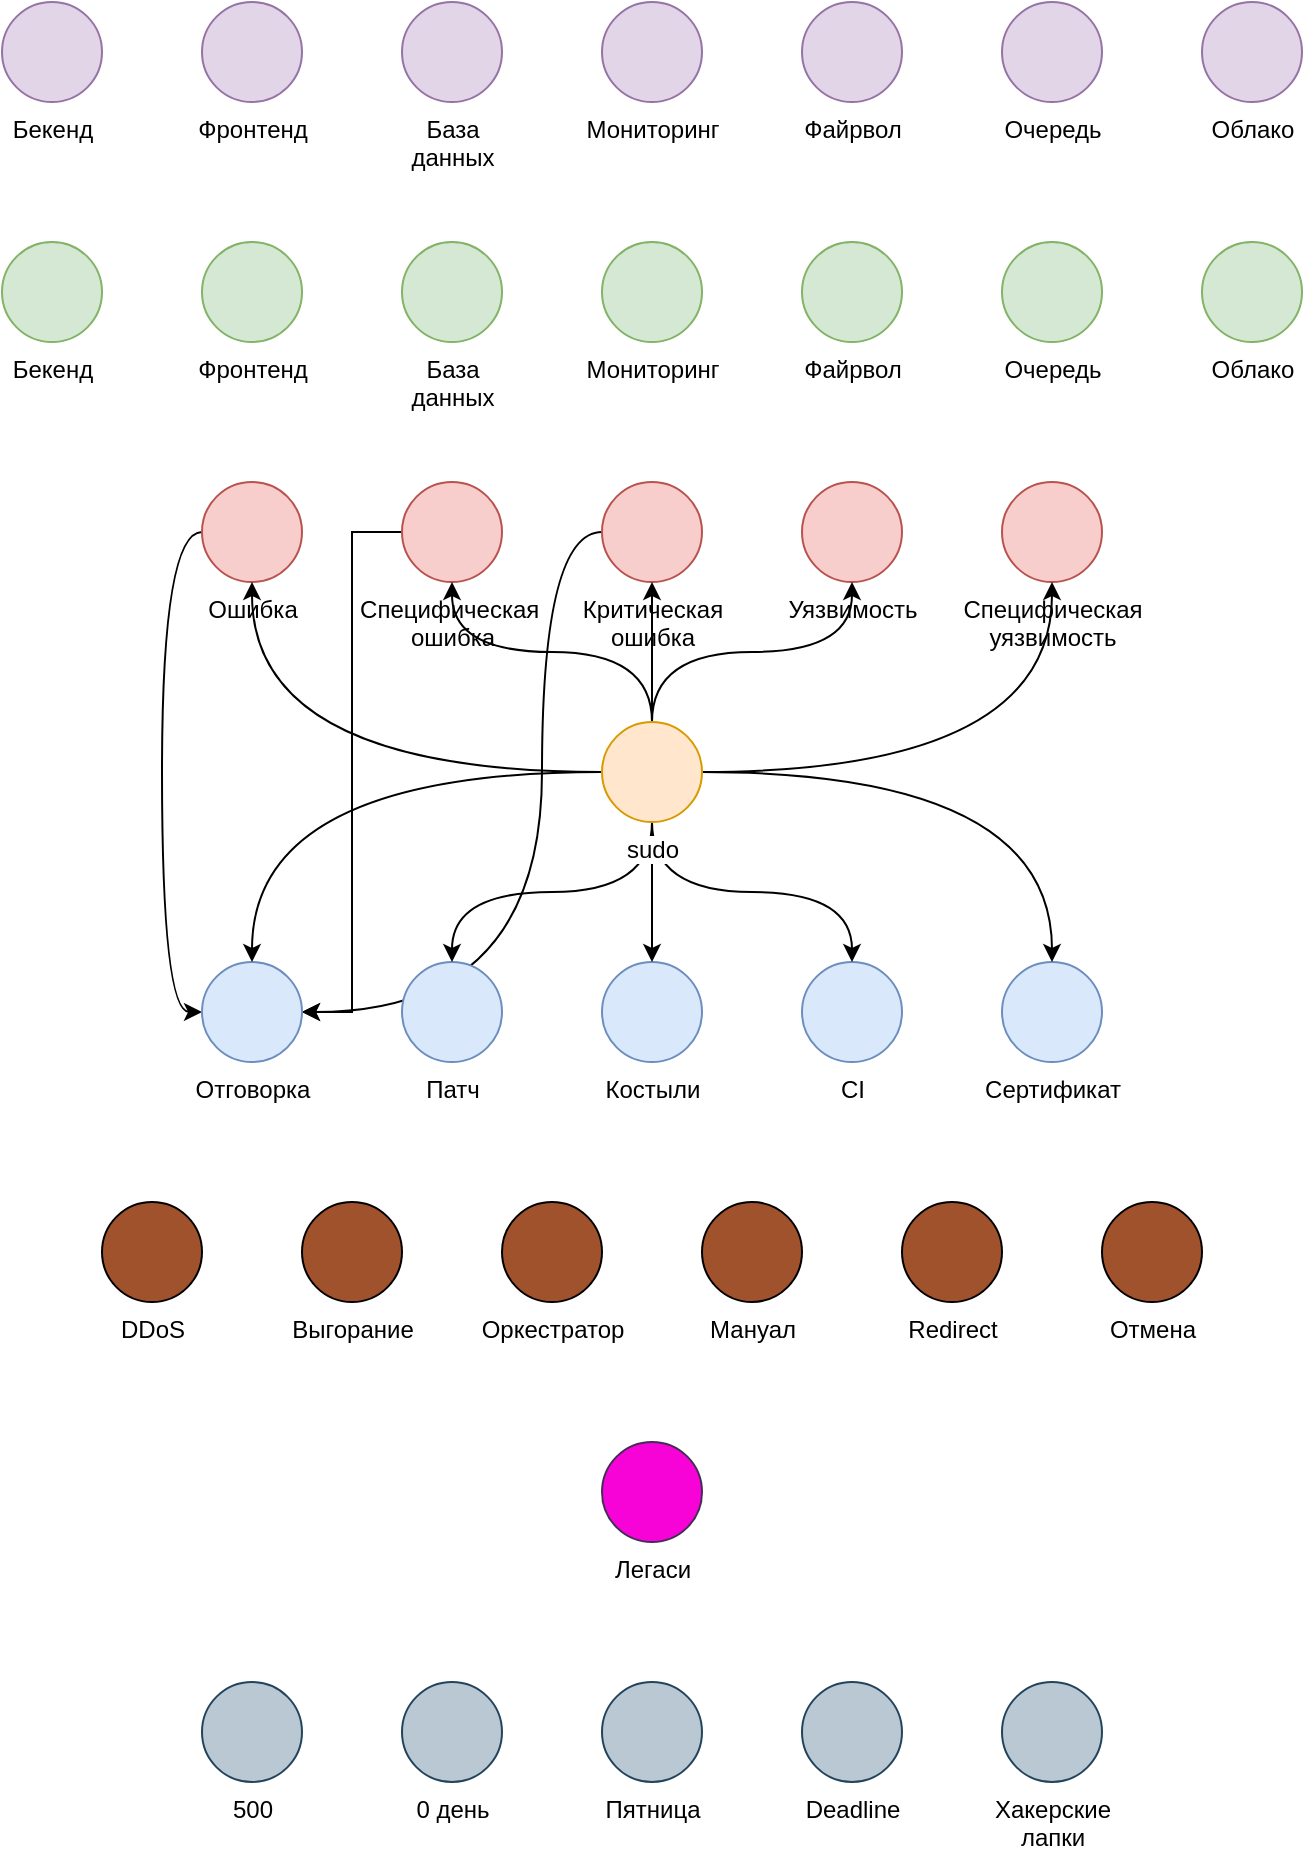 <mxfile version="24.4.9" type="github">
  <diagram name="Page-1" id="2a216829-ef6e-dabb-86c1-c78162f3ba2b">
    <mxGraphModel dx="1420" dy="973" grid="1" gridSize="10" guides="1" tooltips="1" connect="1" arrows="1" fold="1" page="1" pageScale="1" pageWidth="850" pageHeight="1100" background="none" math="0" shadow="0">
      <root>
        <mxCell id="0" />
        <mxCell id="1" parent="0" />
        <mxCell id="9monrO0C9HARq5Gm0Uuh-51" style="edgeStyle=orthogonalEdgeStyle;rounded=0;orthogonalLoop=1;jettySize=auto;html=1;exitX=0;exitY=0.5;exitDx=0;exitDy=0;entryX=0;entryY=0.5;entryDx=0;entryDy=0;curved=1;" edge="1" parent="1" source="7a84cebc1def654-1" target="9monrO0C9HARq5Gm0Uuh-5">
          <mxGeometry relative="1" as="geometry" />
        </mxCell>
        <mxCell id="7a84cebc1def654-1" value="Ошибка" style="shape=mxgraph.bpmn.shape;html=1;verticalLabelPosition=bottom;labelBackgroundColor=#ffffff;verticalAlign=top;perimeter=ellipsePerimeter;outline=standard;symbol=general;fillColor=#f8cecc;strokeColor=#b85450;" parent="1" vertex="1">
          <mxGeometry x="200" y="400" width="50" height="50" as="geometry" />
        </mxCell>
        <mxCell id="9monrO0C9HARq5Gm0Uuh-1" value="Уязвимость" style="shape=mxgraph.bpmn.shape;html=1;verticalLabelPosition=bottom;labelBackgroundColor=#ffffff;verticalAlign=top;perimeter=ellipsePerimeter;outline=standard;symbol=general;fillColor=#f8cecc;strokeColor=#b85450;" vertex="1" parent="1">
          <mxGeometry x="500" y="400" width="50" height="50" as="geometry" />
        </mxCell>
        <mxCell id="9monrO0C9HARq5Gm0Uuh-52" style="edgeStyle=orthogonalEdgeStyle;rounded=0;orthogonalLoop=1;jettySize=auto;html=1;exitX=0;exitY=0.5;exitDx=0;exitDy=0;entryX=1;entryY=0.5;entryDx=0;entryDy=0;" edge="1" parent="1" source="9monrO0C9HARq5Gm0Uuh-2" target="9monrO0C9HARq5Gm0Uuh-5">
          <mxGeometry relative="1" as="geometry" />
        </mxCell>
        <mxCell id="9monrO0C9HARq5Gm0Uuh-2" value="&lt;div&gt;Специфическая&amp;nbsp;&lt;/div&gt;&lt;div&gt;ошибка&lt;/div&gt;" style="shape=mxgraph.bpmn.shape;html=1;verticalLabelPosition=bottom;labelBackgroundColor=#ffffff;verticalAlign=top;perimeter=ellipsePerimeter;outline=standard;symbol=general;fillColor=#f8cecc;strokeColor=#b85450;" vertex="1" parent="1">
          <mxGeometry x="300" y="400" width="50" height="50" as="geometry" />
        </mxCell>
        <mxCell id="9monrO0C9HARq5Gm0Uuh-54" style="edgeStyle=orthogonalEdgeStyle;rounded=0;orthogonalLoop=1;jettySize=auto;html=1;exitX=0;exitY=0.5;exitDx=0;exitDy=0;entryX=1;entryY=0.5;entryDx=0;entryDy=0;curved=1;" edge="1" parent="1" source="9monrO0C9HARq5Gm0Uuh-3" target="9monrO0C9HARq5Gm0Uuh-5">
          <mxGeometry relative="1" as="geometry">
            <Array as="points">
              <mxPoint x="370" y="425" />
              <mxPoint x="370" y="665" />
            </Array>
          </mxGeometry>
        </mxCell>
        <mxCell id="9monrO0C9HARq5Gm0Uuh-3" value="Критическая &lt;br&gt;ошибка" style="shape=mxgraph.bpmn.shape;html=1;verticalLabelPosition=bottom;labelBackgroundColor=#ffffff;verticalAlign=top;perimeter=ellipsePerimeter;outline=standard;symbol=general;fillColor=#f8cecc;strokeColor=#b85450;" vertex="1" parent="1">
          <mxGeometry x="400" y="400" width="50" height="50" as="geometry" />
        </mxCell>
        <mxCell id="9monrO0C9HARq5Gm0Uuh-4" value="Специфическая &lt;br&gt;уязвимость" style="shape=mxgraph.bpmn.shape;html=1;verticalLabelPosition=bottom;labelBackgroundColor=#ffffff;verticalAlign=top;perimeter=ellipsePerimeter;outline=standard;symbol=general;fillColor=#f8cecc;strokeColor=#b85450;" vertex="1" parent="1">
          <mxGeometry x="600" y="400" width="50" height="50" as="geometry" />
        </mxCell>
        <mxCell id="9monrO0C9HARq5Gm0Uuh-5" value="Отговорка" style="shape=mxgraph.bpmn.shape;html=1;verticalLabelPosition=bottom;labelBackgroundColor=#ffffff;verticalAlign=top;perimeter=ellipsePerimeter;outline=standard;symbol=general;fillColor=#dae8fc;strokeColor=#6c8ebf;" vertex="1" parent="1">
          <mxGeometry x="200" y="640" width="50" height="50" as="geometry" />
        </mxCell>
        <mxCell id="9monrO0C9HARq5Gm0Uuh-6" value="CI" style="shape=mxgraph.bpmn.shape;html=1;verticalLabelPosition=bottom;labelBackgroundColor=#ffffff;verticalAlign=top;perimeter=ellipsePerimeter;outline=standard;symbol=general;fillColor=#dae8fc;strokeColor=#6c8ebf;" vertex="1" parent="1">
          <mxGeometry x="500" y="640" width="50" height="50" as="geometry" />
        </mxCell>
        <mxCell id="9monrO0C9HARq5Gm0Uuh-7" value="Патч" style="shape=mxgraph.bpmn.shape;html=1;verticalLabelPosition=bottom;labelBackgroundColor=#ffffff;verticalAlign=top;perimeter=ellipsePerimeter;outline=standard;symbol=general;fillColor=#dae8fc;strokeColor=#6c8ebf;" vertex="1" parent="1">
          <mxGeometry x="300" y="640" width="50" height="50" as="geometry" />
        </mxCell>
        <mxCell id="9monrO0C9HARq5Gm0Uuh-8" value="Костыли" style="shape=mxgraph.bpmn.shape;html=1;verticalLabelPosition=bottom;labelBackgroundColor=#ffffff;verticalAlign=top;perimeter=ellipsePerimeter;outline=standard;symbol=general;fillColor=#dae8fc;strokeColor=#6c8ebf;" vertex="1" parent="1">
          <mxGeometry x="400" y="640" width="50" height="50" as="geometry" />
        </mxCell>
        <mxCell id="9monrO0C9HARq5Gm0Uuh-9" value="Сертификат" style="shape=mxgraph.bpmn.shape;html=1;verticalLabelPosition=bottom;labelBackgroundColor=#ffffff;verticalAlign=top;perimeter=ellipsePerimeter;outline=standard;symbol=general;fillColor=#dae8fc;strokeColor=#6c8ebf;" vertex="1" parent="1">
          <mxGeometry x="600" y="640" width="50" height="50" as="geometry" />
        </mxCell>
        <mxCell id="9monrO0C9HARq5Gm0Uuh-10" value="&lt;div&gt;Бекенд&lt;/div&gt;" style="shape=mxgraph.bpmn.shape;html=1;verticalLabelPosition=bottom;labelBackgroundColor=#ffffff;verticalAlign=top;perimeter=ellipsePerimeter;outline=standard;symbol=general;fillColor=#e1d5e7;strokeColor=#9673a6;" vertex="1" parent="1">
          <mxGeometry x="100" y="160" width="50" height="50" as="geometry" />
        </mxCell>
        <mxCell id="9monrO0C9HARq5Gm0Uuh-11" value="Мониторинг" style="shape=mxgraph.bpmn.shape;html=1;verticalLabelPosition=bottom;labelBackgroundColor=#ffffff;verticalAlign=top;perimeter=ellipsePerimeter;outline=standard;symbol=general;fillColor=#e1d5e7;strokeColor=#9673a6;" vertex="1" parent="1">
          <mxGeometry x="400" y="160" width="50" height="50" as="geometry" />
        </mxCell>
        <mxCell id="9monrO0C9HARq5Gm0Uuh-12" value="&lt;div&gt;Фронтенд&lt;/div&gt;" style="shape=mxgraph.bpmn.shape;html=1;verticalLabelPosition=bottom;labelBackgroundColor=#ffffff;verticalAlign=top;perimeter=ellipsePerimeter;outline=standard;symbol=general;fillColor=#e1d5e7;strokeColor=#9673a6;" vertex="1" parent="1">
          <mxGeometry x="200" y="160" width="50" height="50" as="geometry" />
        </mxCell>
        <mxCell id="9monrO0C9HARq5Gm0Uuh-13" value="База &lt;br&gt;данных" style="shape=mxgraph.bpmn.shape;html=1;verticalLabelPosition=bottom;labelBackgroundColor=#ffffff;verticalAlign=top;perimeter=ellipsePerimeter;outline=standard;symbol=general;fillColor=#e1d5e7;strokeColor=#9673a6;" vertex="1" parent="1">
          <mxGeometry x="300" y="160" width="50" height="50" as="geometry" />
        </mxCell>
        <mxCell id="9monrO0C9HARq5Gm0Uuh-14" value="Файрвол" style="shape=mxgraph.bpmn.shape;html=1;verticalLabelPosition=bottom;labelBackgroundColor=#ffffff;verticalAlign=top;perimeter=ellipsePerimeter;outline=standard;symbol=general;fillColor=#e1d5e7;strokeColor=#9673a6;" vertex="1" parent="1">
          <mxGeometry x="500" y="160" width="50" height="50" as="geometry" />
        </mxCell>
        <mxCell id="9monrO0C9HARq5Gm0Uuh-16" value="Очередь" style="shape=mxgraph.bpmn.shape;html=1;verticalLabelPosition=bottom;labelBackgroundColor=#ffffff;verticalAlign=top;perimeter=ellipsePerimeter;outline=standard;symbol=general;fillColor=#e1d5e7;strokeColor=#9673a6;" vertex="1" parent="1">
          <mxGeometry x="600" y="160" width="50" height="50" as="geometry" />
        </mxCell>
        <mxCell id="9monrO0C9HARq5Gm0Uuh-17" value="Облако" style="shape=mxgraph.bpmn.shape;html=1;verticalLabelPosition=bottom;labelBackgroundColor=#ffffff;verticalAlign=top;perimeter=ellipsePerimeter;outline=standard;symbol=general;fillColor=#e1d5e7;strokeColor=#9673a6;" vertex="1" parent="1">
          <mxGeometry x="700" y="160" width="50" height="50" as="geometry" />
        </mxCell>
        <mxCell id="9monrO0C9HARq5Gm0Uuh-18" value="&lt;div&gt;Бекенд&lt;/div&gt;" style="shape=mxgraph.bpmn.shape;html=1;verticalLabelPosition=bottom;labelBackgroundColor=#ffffff;verticalAlign=top;perimeter=ellipsePerimeter;outline=standard;symbol=general;fillColor=#d5e8d4;strokeColor=#82b366;" vertex="1" parent="1">
          <mxGeometry x="100" y="280" width="50" height="50" as="geometry" />
        </mxCell>
        <mxCell id="9monrO0C9HARq5Gm0Uuh-19" value="Мониторинг" style="shape=mxgraph.bpmn.shape;html=1;verticalLabelPosition=bottom;labelBackgroundColor=#ffffff;verticalAlign=top;perimeter=ellipsePerimeter;outline=standard;symbol=general;fillColor=#d5e8d4;strokeColor=#82b366;" vertex="1" parent="1">
          <mxGeometry x="400" y="280" width="50" height="50" as="geometry" />
        </mxCell>
        <mxCell id="9monrO0C9HARq5Gm0Uuh-20" value="&lt;div&gt;Фронтенд&lt;/div&gt;" style="shape=mxgraph.bpmn.shape;html=1;verticalLabelPosition=bottom;labelBackgroundColor=#ffffff;verticalAlign=top;perimeter=ellipsePerimeter;outline=standard;symbol=general;fillColor=#d5e8d4;strokeColor=#82b366;" vertex="1" parent="1">
          <mxGeometry x="200" y="280" width="50" height="50" as="geometry" />
        </mxCell>
        <mxCell id="9monrO0C9HARq5Gm0Uuh-21" value="База &lt;br&gt;данных" style="shape=mxgraph.bpmn.shape;html=1;verticalLabelPosition=bottom;labelBackgroundColor=#ffffff;verticalAlign=top;perimeter=ellipsePerimeter;outline=standard;symbol=general;fillColor=#d5e8d4;strokeColor=#82b366;" vertex="1" parent="1">
          <mxGeometry x="300" y="280" width="50" height="50" as="geometry" />
        </mxCell>
        <mxCell id="9monrO0C9HARq5Gm0Uuh-22" value="Файрвол" style="shape=mxgraph.bpmn.shape;html=1;verticalLabelPosition=bottom;labelBackgroundColor=#ffffff;verticalAlign=top;perimeter=ellipsePerimeter;outline=standard;symbol=general;fillColor=#d5e8d4;strokeColor=#82b366;" vertex="1" parent="1">
          <mxGeometry x="500" y="280" width="50" height="50" as="geometry" />
        </mxCell>
        <mxCell id="9monrO0C9HARq5Gm0Uuh-23" value="Очередь" style="shape=mxgraph.bpmn.shape;html=1;verticalLabelPosition=bottom;labelBackgroundColor=#ffffff;verticalAlign=top;perimeter=ellipsePerimeter;outline=standard;symbol=general;fillColor=#d5e8d4;strokeColor=#82b366;" vertex="1" parent="1">
          <mxGeometry x="600" y="280" width="50" height="50" as="geometry" />
        </mxCell>
        <mxCell id="9monrO0C9HARq5Gm0Uuh-24" value="Облако" style="shape=mxgraph.bpmn.shape;html=1;verticalLabelPosition=bottom;labelBackgroundColor=#ffffff;verticalAlign=top;perimeter=ellipsePerimeter;outline=standard;symbol=general;fillColor=#d5e8d4;strokeColor=#82b366;" vertex="1" parent="1">
          <mxGeometry x="700" y="280" width="50" height="50" as="geometry" />
        </mxCell>
        <mxCell id="9monrO0C9HARq5Gm0Uuh-41" style="edgeStyle=orthogonalEdgeStyle;rounded=0;orthogonalLoop=1;jettySize=auto;html=1;exitX=0.5;exitY=1;exitDx=0;exitDy=0;entryX=0.5;entryY=0;entryDx=0;entryDy=0;curved=1;" edge="1" parent="1" source="9monrO0C9HARq5Gm0Uuh-25" target="9monrO0C9HARq5Gm0Uuh-7">
          <mxGeometry relative="1" as="geometry" />
        </mxCell>
        <mxCell id="9monrO0C9HARq5Gm0Uuh-42" style="edgeStyle=orthogonalEdgeStyle;rounded=0;orthogonalLoop=1;jettySize=auto;html=1;exitX=0.5;exitY=1;exitDx=0;exitDy=0;entryX=0.5;entryY=0;entryDx=0;entryDy=0;curved=1;" edge="1" parent="1" source="9monrO0C9HARq5Gm0Uuh-25" target="9monrO0C9HARq5Gm0Uuh-8">
          <mxGeometry relative="1" as="geometry" />
        </mxCell>
        <mxCell id="9monrO0C9HARq5Gm0Uuh-43" style="edgeStyle=orthogonalEdgeStyle;rounded=0;orthogonalLoop=1;jettySize=auto;html=1;exitX=0.5;exitY=1;exitDx=0;exitDy=0;entryX=0.5;entryY=0;entryDx=0;entryDy=0;curved=1;" edge="1" parent="1" source="9monrO0C9HARq5Gm0Uuh-25" target="9monrO0C9HARq5Gm0Uuh-6">
          <mxGeometry relative="1" as="geometry" />
        </mxCell>
        <mxCell id="9monrO0C9HARq5Gm0Uuh-44" style="edgeStyle=orthogonalEdgeStyle;rounded=0;orthogonalLoop=1;jettySize=auto;html=1;exitX=1;exitY=0.5;exitDx=0;exitDy=0;entryX=0.5;entryY=0;entryDx=0;entryDy=0;curved=1;" edge="1" parent="1" source="9monrO0C9HARq5Gm0Uuh-25" target="9monrO0C9HARq5Gm0Uuh-9">
          <mxGeometry relative="1" as="geometry" />
        </mxCell>
        <mxCell id="9monrO0C9HARq5Gm0Uuh-45" style="edgeStyle=orthogonalEdgeStyle;rounded=0;orthogonalLoop=1;jettySize=auto;html=1;exitX=0;exitY=0.5;exitDx=0;exitDy=0;entryX=0.5;entryY=0;entryDx=0;entryDy=0;curved=1;" edge="1" parent="1" source="9monrO0C9HARq5Gm0Uuh-25" target="9monrO0C9HARq5Gm0Uuh-5">
          <mxGeometry relative="1" as="geometry" />
        </mxCell>
        <mxCell id="9monrO0C9HARq5Gm0Uuh-46" style="edgeStyle=orthogonalEdgeStyle;rounded=0;orthogonalLoop=1;jettySize=auto;html=1;exitX=0;exitY=0.5;exitDx=0;exitDy=0;entryX=0.5;entryY=1;entryDx=0;entryDy=0;curved=1;" edge="1" parent="1" source="9monrO0C9HARq5Gm0Uuh-25" target="7a84cebc1def654-1">
          <mxGeometry relative="1" as="geometry" />
        </mxCell>
        <mxCell id="9monrO0C9HARq5Gm0Uuh-47" style="edgeStyle=orthogonalEdgeStyle;rounded=0;orthogonalLoop=1;jettySize=auto;html=1;exitX=1;exitY=0.5;exitDx=0;exitDy=0;entryX=0.5;entryY=1;entryDx=0;entryDy=0;curved=1;" edge="1" parent="1" source="9monrO0C9HARq5Gm0Uuh-25" target="9monrO0C9HARq5Gm0Uuh-4">
          <mxGeometry relative="1" as="geometry" />
        </mxCell>
        <mxCell id="9monrO0C9HARq5Gm0Uuh-48" style="edgeStyle=orthogonalEdgeStyle;rounded=0;orthogonalLoop=1;jettySize=auto;html=1;exitX=0.5;exitY=0;exitDx=0;exitDy=0;entryX=0.5;entryY=1;entryDx=0;entryDy=0;curved=1;" edge="1" parent="1" source="9monrO0C9HARq5Gm0Uuh-25" target="9monrO0C9HARq5Gm0Uuh-1">
          <mxGeometry relative="1" as="geometry" />
        </mxCell>
        <mxCell id="9monrO0C9HARq5Gm0Uuh-49" style="edgeStyle=orthogonalEdgeStyle;rounded=0;orthogonalLoop=1;jettySize=auto;html=1;exitX=0.5;exitY=0;exitDx=0;exitDy=0;entryX=0.5;entryY=1;entryDx=0;entryDy=0;curved=1;" edge="1" parent="1" source="9monrO0C9HARq5Gm0Uuh-25" target="9monrO0C9HARq5Gm0Uuh-2">
          <mxGeometry relative="1" as="geometry" />
        </mxCell>
        <mxCell id="9monrO0C9HARq5Gm0Uuh-50" style="edgeStyle=orthogonalEdgeStyle;rounded=0;orthogonalLoop=1;jettySize=auto;html=1;exitX=0.5;exitY=0;exitDx=0;exitDy=0;entryX=0.5;entryY=1;entryDx=0;entryDy=0;curved=1;" edge="1" parent="1" source="9monrO0C9HARq5Gm0Uuh-25" target="9monrO0C9HARq5Gm0Uuh-3">
          <mxGeometry relative="1" as="geometry" />
        </mxCell>
        <mxCell id="9monrO0C9HARq5Gm0Uuh-25" value="sudo" style="shape=mxgraph.bpmn.shape;html=1;verticalLabelPosition=bottom;labelBackgroundColor=#ffffff;verticalAlign=top;perimeter=ellipsePerimeter;outline=standard;symbol=general;fillColor=#ffe6cc;strokeColor=#d79b00;" vertex="1" parent="1">
          <mxGeometry x="400" y="520" width="50" height="50" as="geometry" />
        </mxCell>
        <mxCell id="9monrO0C9HARq5Gm0Uuh-26" value="DDoS" style="shape=mxgraph.bpmn.shape;html=1;verticalLabelPosition=bottom;labelBackgroundColor=#ffffff;verticalAlign=top;perimeter=ellipsePerimeter;outline=standard;symbol=general;fillColor=#a0522d;strokeColor=default;fontColor=#000000;" vertex="1" parent="1">
          <mxGeometry x="150" y="760" width="50" height="50" as="geometry" />
        </mxCell>
        <mxCell id="9monrO0C9HARq5Gm0Uuh-27" value="Мануал" style="shape=mxgraph.bpmn.shape;html=1;verticalLabelPosition=bottom;labelBackgroundColor=#ffffff;verticalAlign=top;perimeter=ellipsePerimeter;outline=standard;symbol=general;fillColor=#a0522d;strokeColor=default;fontColor=#000000;" vertex="1" parent="1">
          <mxGeometry x="450" y="760" width="50" height="50" as="geometry" />
        </mxCell>
        <mxCell id="9monrO0C9HARq5Gm0Uuh-28" value="Выгорание" style="shape=mxgraph.bpmn.shape;html=1;verticalLabelPosition=bottom;labelBackgroundColor=#ffffff;verticalAlign=top;perimeter=ellipsePerimeter;outline=standard;symbol=general;fillColor=#a0522d;strokeColor=default;fontColor=#000000;" vertex="1" parent="1">
          <mxGeometry x="250" y="760" width="50" height="50" as="geometry" />
        </mxCell>
        <mxCell id="9monrO0C9HARq5Gm0Uuh-29" value="Оркестратор" style="shape=mxgraph.bpmn.shape;html=1;verticalLabelPosition=bottom;labelBackgroundColor=#ffffff;verticalAlign=top;perimeter=ellipsePerimeter;outline=standard;symbol=general;fillColor=#a0522d;strokeColor=default;fontColor=#000000;" vertex="1" parent="1">
          <mxGeometry x="350" y="760" width="50" height="50" as="geometry" />
        </mxCell>
        <mxCell id="9monrO0C9HARq5Gm0Uuh-30" value="Redirect" style="shape=mxgraph.bpmn.shape;html=1;verticalLabelPosition=bottom;labelBackgroundColor=#ffffff;verticalAlign=top;perimeter=ellipsePerimeter;outline=standard;symbol=general;fillColor=#a0522d;strokeColor=default;fontColor=#000000;" vertex="1" parent="1">
          <mxGeometry x="550" y="760" width="50" height="50" as="geometry" />
        </mxCell>
        <mxCell id="9monrO0C9HARq5Gm0Uuh-33" value="Отмена" style="shape=mxgraph.bpmn.shape;html=1;verticalLabelPosition=bottom;labelBackgroundColor=#ffffff;verticalAlign=top;perimeter=ellipsePerimeter;outline=standard;symbol=general;fillColor=#a0522d;strokeColor=default;fontColor=#000000;" vertex="1" parent="1">
          <mxGeometry x="650" y="760" width="50" height="50" as="geometry" />
        </mxCell>
        <mxCell id="9monrO0C9HARq5Gm0Uuh-34" value="Легаси" style="shape=mxgraph.bpmn.shape;html=1;verticalLabelPosition=bottom;labelBackgroundColor=#ffffff;verticalAlign=top;perimeter=ellipsePerimeter;outline=standard;symbol=general;fillColor=#F702D7;strokeColor=#432D57;fontColor=#000000;" vertex="1" parent="1">
          <mxGeometry x="400" y="880" width="50" height="50" as="geometry" />
        </mxCell>
        <mxCell id="9monrO0C9HARq5Gm0Uuh-35" value="500" style="shape=mxgraph.bpmn.shape;html=1;verticalLabelPosition=bottom;labelBackgroundColor=#ffffff;verticalAlign=top;perimeter=ellipsePerimeter;outline=standard;symbol=general;fillColor=#bac8d3;strokeColor=#23445d;" vertex="1" parent="1">
          <mxGeometry x="200" y="1000" width="50" height="50" as="geometry" />
        </mxCell>
        <mxCell id="9monrO0C9HARq5Gm0Uuh-36" value="Deadline" style="shape=mxgraph.bpmn.shape;html=1;verticalLabelPosition=bottom;labelBackgroundColor=#ffffff;verticalAlign=top;perimeter=ellipsePerimeter;outline=standard;symbol=general;fillColor=#bac8d3;strokeColor=#23445d;" vertex="1" parent="1">
          <mxGeometry x="500" y="1000" width="50" height="50" as="geometry" />
        </mxCell>
        <mxCell id="9monrO0C9HARq5Gm0Uuh-37" value="0 день" style="shape=mxgraph.bpmn.shape;html=1;verticalLabelPosition=bottom;labelBackgroundColor=#ffffff;verticalAlign=top;perimeter=ellipsePerimeter;outline=standard;symbol=general;fillColor=#bac8d3;strokeColor=#23445d;" vertex="1" parent="1">
          <mxGeometry x="300" y="1000" width="50" height="50" as="geometry" />
        </mxCell>
        <mxCell id="9monrO0C9HARq5Gm0Uuh-38" value="Пятница" style="shape=mxgraph.bpmn.shape;html=1;verticalLabelPosition=bottom;labelBackgroundColor=#ffffff;verticalAlign=top;perimeter=ellipsePerimeter;outline=standard;symbol=general;fillColor=#bac8d3;strokeColor=#23445d;" vertex="1" parent="1">
          <mxGeometry x="400" y="1000" width="50" height="50" as="geometry" />
        </mxCell>
        <mxCell id="9monrO0C9HARq5Gm0Uuh-39" value="Хакерские &lt;br&gt;лапки" style="shape=mxgraph.bpmn.shape;html=1;verticalLabelPosition=bottom;labelBackgroundColor=#ffffff;verticalAlign=top;perimeter=ellipsePerimeter;outline=standard;symbol=general;fillColor=#bac8d3;strokeColor=#23445d;" vertex="1" parent="1">
          <mxGeometry x="600" y="1000" width="50" height="50" as="geometry" />
        </mxCell>
      </root>
    </mxGraphModel>
  </diagram>
</mxfile>
